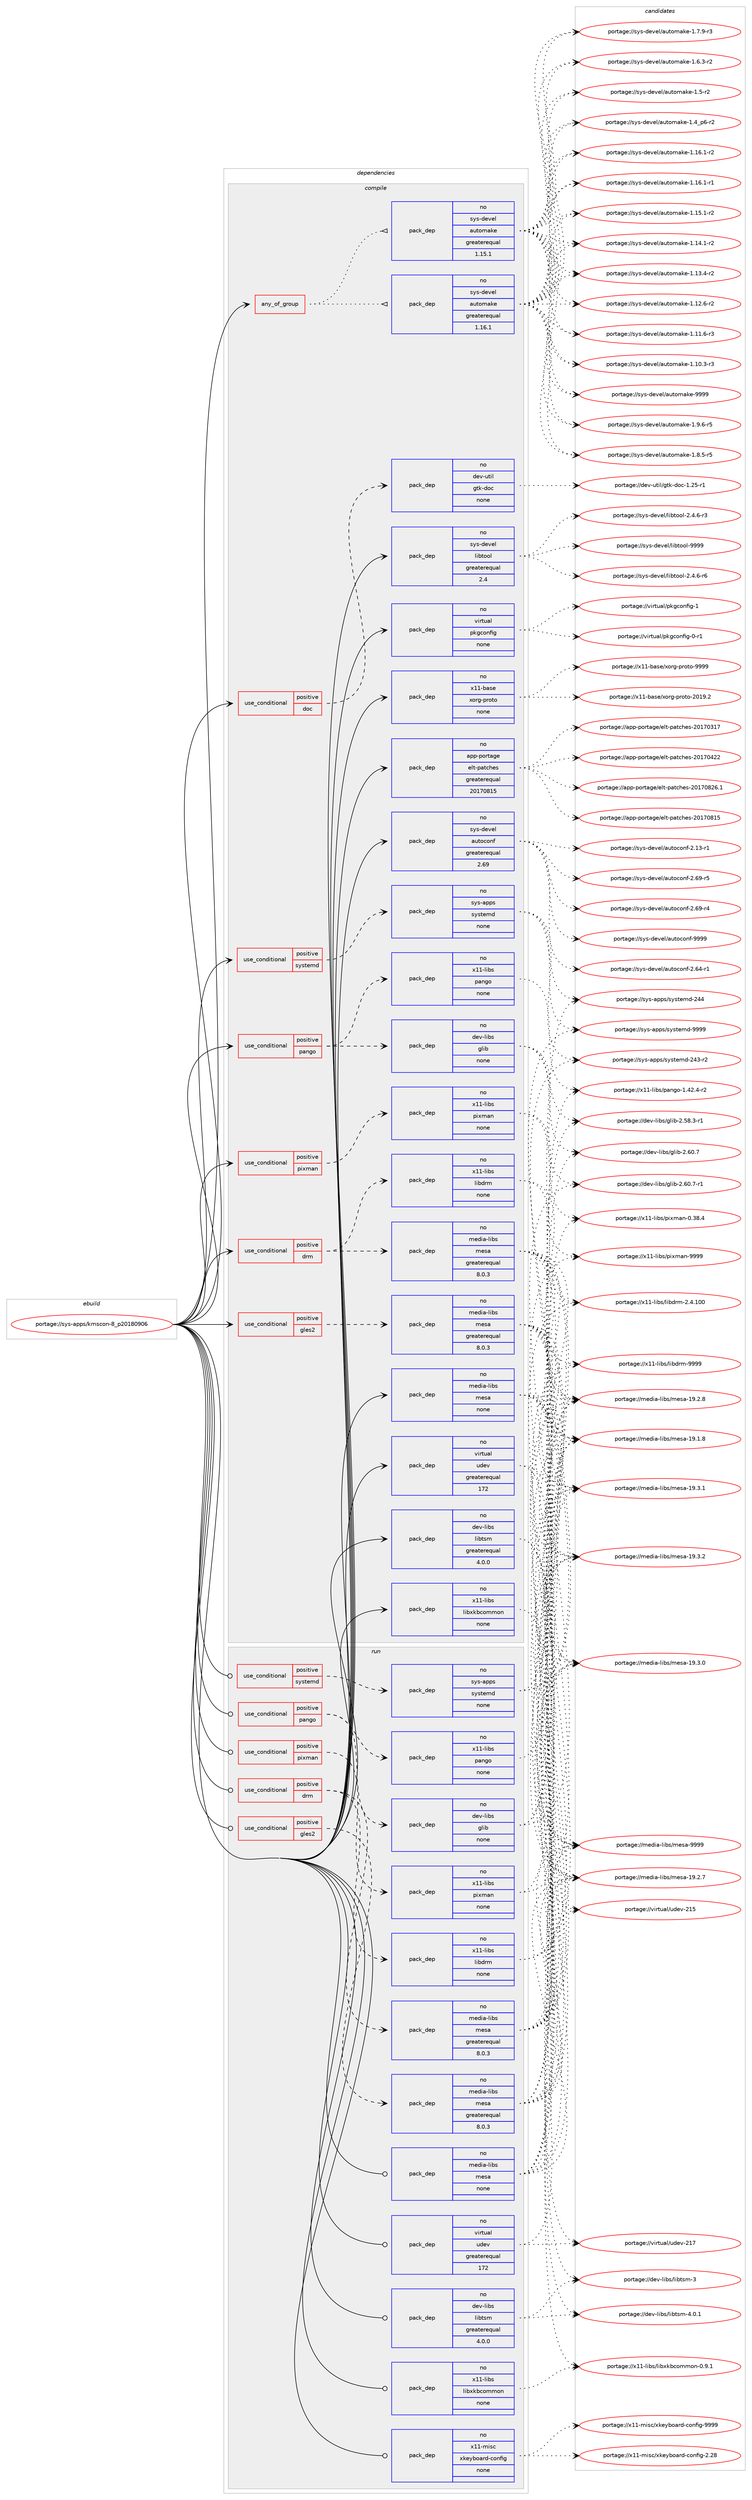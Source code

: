 digraph prolog {

# *************
# Graph options
# *************

newrank=true;
concentrate=true;
compound=true;
graph [rankdir=LR,fontname=Helvetica,fontsize=10,ranksep=1.5];#, ranksep=2.5, nodesep=0.2];
edge  [arrowhead=vee];
node  [fontname=Helvetica,fontsize=10];

# **********
# The ebuild
# **********

subgraph cluster_leftcol {
color=gray;
rank=same;
label=<<i>ebuild</i>>;
id [label="portage://sys-apps/kmscon-8_p20180906", color=red, width=4, href="../sys-apps/kmscon-8_p20180906.svg"];
}

# ****************
# The dependencies
# ****************

subgraph cluster_midcol {
color=gray;
label=<<i>dependencies</i>>;
subgraph cluster_compile {
fillcolor="#eeeeee";
style=filled;
label=<<i>compile</i>>;
subgraph any1432 {
dependency71604 [label=<<TABLE BORDER="0" CELLBORDER="1" CELLSPACING="0" CELLPADDING="4"><TR><TD CELLPADDING="10">any_of_group</TD></TR></TABLE>>, shape=none, color=red];subgraph pack55607 {
dependency71605 [label=<<TABLE BORDER="0" CELLBORDER="1" CELLSPACING="0" CELLPADDING="4" WIDTH="220"><TR><TD ROWSPAN="6" CELLPADDING="30">pack_dep</TD></TR><TR><TD WIDTH="110">no</TD></TR><TR><TD>sys-devel</TD></TR><TR><TD>automake</TD></TR><TR><TD>greaterequal</TD></TR><TR><TD>1.16.1</TD></TR></TABLE>>, shape=none, color=blue];
}
dependency71604:e -> dependency71605:w [weight=20,style="dotted",arrowhead="oinv"];
subgraph pack55608 {
dependency71606 [label=<<TABLE BORDER="0" CELLBORDER="1" CELLSPACING="0" CELLPADDING="4" WIDTH="220"><TR><TD ROWSPAN="6" CELLPADDING="30">pack_dep</TD></TR><TR><TD WIDTH="110">no</TD></TR><TR><TD>sys-devel</TD></TR><TR><TD>automake</TD></TR><TR><TD>greaterequal</TD></TR><TR><TD>1.15.1</TD></TR></TABLE>>, shape=none, color=blue];
}
dependency71604:e -> dependency71606:w [weight=20,style="dotted",arrowhead="oinv"];
}
id:e -> dependency71604:w [weight=20,style="solid",arrowhead="vee"];
subgraph cond14493 {
dependency71607 [label=<<TABLE BORDER="0" CELLBORDER="1" CELLSPACING="0" CELLPADDING="4"><TR><TD ROWSPAN="3" CELLPADDING="10">use_conditional</TD></TR><TR><TD>positive</TD></TR><TR><TD>doc</TD></TR></TABLE>>, shape=none, color=red];
subgraph pack55609 {
dependency71608 [label=<<TABLE BORDER="0" CELLBORDER="1" CELLSPACING="0" CELLPADDING="4" WIDTH="220"><TR><TD ROWSPAN="6" CELLPADDING="30">pack_dep</TD></TR><TR><TD WIDTH="110">no</TD></TR><TR><TD>dev-util</TD></TR><TR><TD>gtk-doc</TD></TR><TR><TD>none</TD></TR><TR><TD></TD></TR></TABLE>>, shape=none, color=blue];
}
dependency71607:e -> dependency71608:w [weight=20,style="dashed",arrowhead="vee"];
}
id:e -> dependency71607:w [weight=20,style="solid",arrowhead="vee"];
subgraph cond14494 {
dependency71609 [label=<<TABLE BORDER="0" CELLBORDER="1" CELLSPACING="0" CELLPADDING="4"><TR><TD ROWSPAN="3" CELLPADDING="10">use_conditional</TD></TR><TR><TD>positive</TD></TR><TR><TD>drm</TD></TR></TABLE>>, shape=none, color=red];
subgraph pack55610 {
dependency71610 [label=<<TABLE BORDER="0" CELLBORDER="1" CELLSPACING="0" CELLPADDING="4" WIDTH="220"><TR><TD ROWSPAN="6" CELLPADDING="30">pack_dep</TD></TR><TR><TD WIDTH="110">no</TD></TR><TR><TD>x11-libs</TD></TR><TR><TD>libdrm</TD></TR><TR><TD>none</TD></TR><TR><TD></TD></TR></TABLE>>, shape=none, color=blue];
}
dependency71609:e -> dependency71610:w [weight=20,style="dashed",arrowhead="vee"];
subgraph pack55611 {
dependency71611 [label=<<TABLE BORDER="0" CELLBORDER="1" CELLSPACING="0" CELLPADDING="4" WIDTH="220"><TR><TD ROWSPAN="6" CELLPADDING="30">pack_dep</TD></TR><TR><TD WIDTH="110">no</TD></TR><TR><TD>media-libs</TD></TR><TR><TD>mesa</TD></TR><TR><TD>greaterequal</TD></TR><TR><TD>8.0.3</TD></TR></TABLE>>, shape=none, color=blue];
}
dependency71609:e -> dependency71611:w [weight=20,style="dashed",arrowhead="vee"];
}
id:e -> dependency71609:w [weight=20,style="solid",arrowhead="vee"];
subgraph cond14495 {
dependency71612 [label=<<TABLE BORDER="0" CELLBORDER="1" CELLSPACING="0" CELLPADDING="4"><TR><TD ROWSPAN="3" CELLPADDING="10">use_conditional</TD></TR><TR><TD>positive</TD></TR><TR><TD>gles2</TD></TR></TABLE>>, shape=none, color=red];
subgraph pack55612 {
dependency71613 [label=<<TABLE BORDER="0" CELLBORDER="1" CELLSPACING="0" CELLPADDING="4" WIDTH="220"><TR><TD ROWSPAN="6" CELLPADDING="30">pack_dep</TD></TR><TR><TD WIDTH="110">no</TD></TR><TR><TD>media-libs</TD></TR><TR><TD>mesa</TD></TR><TR><TD>greaterequal</TD></TR><TR><TD>8.0.3</TD></TR></TABLE>>, shape=none, color=blue];
}
dependency71612:e -> dependency71613:w [weight=20,style="dashed",arrowhead="vee"];
}
id:e -> dependency71612:w [weight=20,style="solid",arrowhead="vee"];
subgraph cond14496 {
dependency71614 [label=<<TABLE BORDER="0" CELLBORDER="1" CELLSPACING="0" CELLPADDING="4"><TR><TD ROWSPAN="3" CELLPADDING="10">use_conditional</TD></TR><TR><TD>positive</TD></TR><TR><TD>pango</TD></TR></TABLE>>, shape=none, color=red];
subgraph pack55613 {
dependency71615 [label=<<TABLE BORDER="0" CELLBORDER="1" CELLSPACING="0" CELLPADDING="4" WIDTH="220"><TR><TD ROWSPAN="6" CELLPADDING="30">pack_dep</TD></TR><TR><TD WIDTH="110">no</TD></TR><TR><TD>x11-libs</TD></TR><TR><TD>pango</TD></TR><TR><TD>none</TD></TR><TR><TD></TD></TR></TABLE>>, shape=none, color=blue];
}
dependency71614:e -> dependency71615:w [weight=20,style="dashed",arrowhead="vee"];
subgraph pack55614 {
dependency71616 [label=<<TABLE BORDER="0" CELLBORDER="1" CELLSPACING="0" CELLPADDING="4" WIDTH="220"><TR><TD ROWSPAN="6" CELLPADDING="30">pack_dep</TD></TR><TR><TD WIDTH="110">no</TD></TR><TR><TD>dev-libs</TD></TR><TR><TD>glib</TD></TR><TR><TD>none</TD></TR><TR><TD></TD></TR></TABLE>>, shape=none, color=blue];
}
dependency71614:e -> dependency71616:w [weight=20,style="dashed",arrowhead="vee"];
}
id:e -> dependency71614:w [weight=20,style="solid",arrowhead="vee"];
subgraph cond14497 {
dependency71617 [label=<<TABLE BORDER="0" CELLBORDER="1" CELLSPACING="0" CELLPADDING="4"><TR><TD ROWSPAN="3" CELLPADDING="10">use_conditional</TD></TR><TR><TD>positive</TD></TR><TR><TD>pixman</TD></TR></TABLE>>, shape=none, color=red];
subgraph pack55615 {
dependency71618 [label=<<TABLE BORDER="0" CELLBORDER="1" CELLSPACING="0" CELLPADDING="4" WIDTH="220"><TR><TD ROWSPAN="6" CELLPADDING="30">pack_dep</TD></TR><TR><TD WIDTH="110">no</TD></TR><TR><TD>x11-libs</TD></TR><TR><TD>pixman</TD></TR><TR><TD>none</TD></TR><TR><TD></TD></TR></TABLE>>, shape=none, color=blue];
}
dependency71617:e -> dependency71618:w [weight=20,style="dashed",arrowhead="vee"];
}
id:e -> dependency71617:w [weight=20,style="solid",arrowhead="vee"];
subgraph cond14498 {
dependency71619 [label=<<TABLE BORDER="0" CELLBORDER="1" CELLSPACING="0" CELLPADDING="4"><TR><TD ROWSPAN="3" CELLPADDING="10">use_conditional</TD></TR><TR><TD>positive</TD></TR><TR><TD>systemd</TD></TR></TABLE>>, shape=none, color=red];
subgraph pack55616 {
dependency71620 [label=<<TABLE BORDER="0" CELLBORDER="1" CELLSPACING="0" CELLPADDING="4" WIDTH="220"><TR><TD ROWSPAN="6" CELLPADDING="30">pack_dep</TD></TR><TR><TD WIDTH="110">no</TD></TR><TR><TD>sys-apps</TD></TR><TR><TD>systemd</TD></TR><TR><TD>none</TD></TR><TR><TD></TD></TR></TABLE>>, shape=none, color=blue];
}
dependency71619:e -> dependency71620:w [weight=20,style="dashed",arrowhead="vee"];
}
id:e -> dependency71619:w [weight=20,style="solid",arrowhead="vee"];
subgraph pack55617 {
dependency71621 [label=<<TABLE BORDER="0" CELLBORDER="1" CELLSPACING="0" CELLPADDING="4" WIDTH="220"><TR><TD ROWSPAN="6" CELLPADDING="30">pack_dep</TD></TR><TR><TD WIDTH="110">no</TD></TR><TR><TD>app-portage</TD></TR><TR><TD>elt-patches</TD></TR><TR><TD>greaterequal</TD></TR><TR><TD>20170815</TD></TR></TABLE>>, shape=none, color=blue];
}
id:e -> dependency71621:w [weight=20,style="solid",arrowhead="vee"];
subgraph pack55618 {
dependency71622 [label=<<TABLE BORDER="0" CELLBORDER="1" CELLSPACING="0" CELLPADDING="4" WIDTH="220"><TR><TD ROWSPAN="6" CELLPADDING="30">pack_dep</TD></TR><TR><TD WIDTH="110">no</TD></TR><TR><TD>dev-libs</TD></TR><TR><TD>libtsm</TD></TR><TR><TD>greaterequal</TD></TR><TR><TD>4.0.0</TD></TR></TABLE>>, shape=none, color=blue];
}
id:e -> dependency71622:w [weight=20,style="solid",arrowhead="vee"];
subgraph pack55619 {
dependency71623 [label=<<TABLE BORDER="0" CELLBORDER="1" CELLSPACING="0" CELLPADDING="4" WIDTH="220"><TR><TD ROWSPAN="6" CELLPADDING="30">pack_dep</TD></TR><TR><TD WIDTH="110">no</TD></TR><TR><TD>media-libs</TD></TR><TR><TD>mesa</TD></TR><TR><TD>none</TD></TR><TR><TD></TD></TR></TABLE>>, shape=none, color=blue];
}
id:e -> dependency71623:w [weight=20,style="solid",arrowhead="vee"];
subgraph pack55620 {
dependency71624 [label=<<TABLE BORDER="0" CELLBORDER="1" CELLSPACING="0" CELLPADDING="4" WIDTH="220"><TR><TD ROWSPAN="6" CELLPADDING="30">pack_dep</TD></TR><TR><TD WIDTH="110">no</TD></TR><TR><TD>sys-devel</TD></TR><TR><TD>autoconf</TD></TR><TR><TD>greaterequal</TD></TR><TR><TD>2.69</TD></TR></TABLE>>, shape=none, color=blue];
}
id:e -> dependency71624:w [weight=20,style="solid",arrowhead="vee"];
subgraph pack55621 {
dependency71625 [label=<<TABLE BORDER="0" CELLBORDER="1" CELLSPACING="0" CELLPADDING="4" WIDTH="220"><TR><TD ROWSPAN="6" CELLPADDING="30">pack_dep</TD></TR><TR><TD WIDTH="110">no</TD></TR><TR><TD>sys-devel</TD></TR><TR><TD>libtool</TD></TR><TR><TD>greaterequal</TD></TR><TR><TD>2.4</TD></TR></TABLE>>, shape=none, color=blue];
}
id:e -> dependency71625:w [weight=20,style="solid",arrowhead="vee"];
subgraph pack55622 {
dependency71626 [label=<<TABLE BORDER="0" CELLBORDER="1" CELLSPACING="0" CELLPADDING="4" WIDTH="220"><TR><TD ROWSPAN="6" CELLPADDING="30">pack_dep</TD></TR><TR><TD WIDTH="110">no</TD></TR><TR><TD>virtual</TD></TR><TR><TD>pkgconfig</TD></TR><TR><TD>none</TD></TR><TR><TD></TD></TR></TABLE>>, shape=none, color=blue];
}
id:e -> dependency71626:w [weight=20,style="solid",arrowhead="vee"];
subgraph pack55623 {
dependency71627 [label=<<TABLE BORDER="0" CELLBORDER="1" CELLSPACING="0" CELLPADDING="4" WIDTH="220"><TR><TD ROWSPAN="6" CELLPADDING="30">pack_dep</TD></TR><TR><TD WIDTH="110">no</TD></TR><TR><TD>virtual</TD></TR><TR><TD>udev</TD></TR><TR><TD>greaterequal</TD></TR><TR><TD>172</TD></TR></TABLE>>, shape=none, color=blue];
}
id:e -> dependency71627:w [weight=20,style="solid",arrowhead="vee"];
subgraph pack55624 {
dependency71628 [label=<<TABLE BORDER="0" CELLBORDER="1" CELLSPACING="0" CELLPADDING="4" WIDTH="220"><TR><TD ROWSPAN="6" CELLPADDING="30">pack_dep</TD></TR><TR><TD WIDTH="110">no</TD></TR><TR><TD>x11-base</TD></TR><TR><TD>xorg-proto</TD></TR><TR><TD>none</TD></TR><TR><TD></TD></TR></TABLE>>, shape=none, color=blue];
}
id:e -> dependency71628:w [weight=20,style="solid",arrowhead="vee"];
subgraph pack55625 {
dependency71629 [label=<<TABLE BORDER="0" CELLBORDER="1" CELLSPACING="0" CELLPADDING="4" WIDTH="220"><TR><TD ROWSPAN="6" CELLPADDING="30">pack_dep</TD></TR><TR><TD WIDTH="110">no</TD></TR><TR><TD>x11-libs</TD></TR><TR><TD>libxkbcommon</TD></TR><TR><TD>none</TD></TR><TR><TD></TD></TR></TABLE>>, shape=none, color=blue];
}
id:e -> dependency71629:w [weight=20,style="solid",arrowhead="vee"];
}
subgraph cluster_compileandrun {
fillcolor="#eeeeee";
style=filled;
label=<<i>compile and run</i>>;
}
subgraph cluster_run {
fillcolor="#eeeeee";
style=filled;
label=<<i>run</i>>;
subgraph cond14499 {
dependency71630 [label=<<TABLE BORDER="0" CELLBORDER="1" CELLSPACING="0" CELLPADDING="4"><TR><TD ROWSPAN="3" CELLPADDING="10">use_conditional</TD></TR><TR><TD>positive</TD></TR><TR><TD>drm</TD></TR></TABLE>>, shape=none, color=red];
subgraph pack55626 {
dependency71631 [label=<<TABLE BORDER="0" CELLBORDER="1" CELLSPACING="0" CELLPADDING="4" WIDTH="220"><TR><TD ROWSPAN="6" CELLPADDING="30">pack_dep</TD></TR><TR><TD WIDTH="110">no</TD></TR><TR><TD>x11-libs</TD></TR><TR><TD>libdrm</TD></TR><TR><TD>none</TD></TR><TR><TD></TD></TR></TABLE>>, shape=none, color=blue];
}
dependency71630:e -> dependency71631:w [weight=20,style="dashed",arrowhead="vee"];
subgraph pack55627 {
dependency71632 [label=<<TABLE BORDER="0" CELLBORDER="1" CELLSPACING="0" CELLPADDING="4" WIDTH="220"><TR><TD ROWSPAN="6" CELLPADDING="30">pack_dep</TD></TR><TR><TD WIDTH="110">no</TD></TR><TR><TD>media-libs</TD></TR><TR><TD>mesa</TD></TR><TR><TD>greaterequal</TD></TR><TR><TD>8.0.3</TD></TR></TABLE>>, shape=none, color=blue];
}
dependency71630:e -> dependency71632:w [weight=20,style="dashed",arrowhead="vee"];
}
id:e -> dependency71630:w [weight=20,style="solid",arrowhead="odot"];
subgraph cond14500 {
dependency71633 [label=<<TABLE BORDER="0" CELLBORDER="1" CELLSPACING="0" CELLPADDING="4"><TR><TD ROWSPAN="3" CELLPADDING="10">use_conditional</TD></TR><TR><TD>positive</TD></TR><TR><TD>gles2</TD></TR></TABLE>>, shape=none, color=red];
subgraph pack55628 {
dependency71634 [label=<<TABLE BORDER="0" CELLBORDER="1" CELLSPACING="0" CELLPADDING="4" WIDTH="220"><TR><TD ROWSPAN="6" CELLPADDING="30">pack_dep</TD></TR><TR><TD WIDTH="110">no</TD></TR><TR><TD>media-libs</TD></TR><TR><TD>mesa</TD></TR><TR><TD>greaterequal</TD></TR><TR><TD>8.0.3</TD></TR></TABLE>>, shape=none, color=blue];
}
dependency71633:e -> dependency71634:w [weight=20,style="dashed",arrowhead="vee"];
}
id:e -> dependency71633:w [weight=20,style="solid",arrowhead="odot"];
subgraph cond14501 {
dependency71635 [label=<<TABLE BORDER="0" CELLBORDER="1" CELLSPACING="0" CELLPADDING="4"><TR><TD ROWSPAN="3" CELLPADDING="10">use_conditional</TD></TR><TR><TD>positive</TD></TR><TR><TD>pango</TD></TR></TABLE>>, shape=none, color=red];
subgraph pack55629 {
dependency71636 [label=<<TABLE BORDER="0" CELLBORDER="1" CELLSPACING="0" CELLPADDING="4" WIDTH="220"><TR><TD ROWSPAN="6" CELLPADDING="30">pack_dep</TD></TR><TR><TD WIDTH="110">no</TD></TR><TR><TD>x11-libs</TD></TR><TR><TD>pango</TD></TR><TR><TD>none</TD></TR><TR><TD></TD></TR></TABLE>>, shape=none, color=blue];
}
dependency71635:e -> dependency71636:w [weight=20,style="dashed",arrowhead="vee"];
subgraph pack55630 {
dependency71637 [label=<<TABLE BORDER="0" CELLBORDER="1" CELLSPACING="0" CELLPADDING="4" WIDTH="220"><TR><TD ROWSPAN="6" CELLPADDING="30">pack_dep</TD></TR><TR><TD WIDTH="110">no</TD></TR><TR><TD>dev-libs</TD></TR><TR><TD>glib</TD></TR><TR><TD>none</TD></TR><TR><TD></TD></TR></TABLE>>, shape=none, color=blue];
}
dependency71635:e -> dependency71637:w [weight=20,style="dashed",arrowhead="vee"];
}
id:e -> dependency71635:w [weight=20,style="solid",arrowhead="odot"];
subgraph cond14502 {
dependency71638 [label=<<TABLE BORDER="0" CELLBORDER="1" CELLSPACING="0" CELLPADDING="4"><TR><TD ROWSPAN="3" CELLPADDING="10">use_conditional</TD></TR><TR><TD>positive</TD></TR><TR><TD>pixman</TD></TR></TABLE>>, shape=none, color=red];
subgraph pack55631 {
dependency71639 [label=<<TABLE BORDER="0" CELLBORDER="1" CELLSPACING="0" CELLPADDING="4" WIDTH="220"><TR><TD ROWSPAN="6" CELLPADDING="30">pack_dep</TD></TR><TR><TD WIDTH="110">no</TD></TR><TR><TD>x11-libs</TD></TR><TR><TD>pixman</TD></TR><TR><TD>none</TD></TR><TR><TD></TD></TR></TABLE>>, shape=none, color=blue];
}
dependency71638:e -> dependency71639:w [weight=20,style="dashed",arrowhead="vee"];
}
id:e -> dependency71638:w [weight=20,style="solid",arrowhead="odot"];
subgraph cond14503 {
dependency71640 [label=<<TABLE BORDER="0" CELLBORDER="1" CELLSPACING="0" CELLPADDING="4"><TR><TD ROWSPAN="3" CELLPADDING="10">use_conditional</TD></TR><TR><TD>positive</TD></TR><TR><TD>systemd</TD></TR></TABLE>>, shape=none, color=red];
subgraph pack55632 {
dependency71641 [label=<<TABLE BORDER="0" CELLBORDER="1" CELLSPACING="0" CELLPADDING="4" WIDTH="220"><TR><TD ROWSPAN="6" CELLPADDING="30">pack_dep</TD></TR><TR><TD WIDTH="110">no</TD></TR><TR><TD>sys-apps</TD></TR><TR><TD>systemd</TD></TR><TR><TD>none</TD></TR><TR><TD></TD></TR></TABLE>>, shape=none, color=blue];
}
dependency71640:e -> dependency71641:w [weight=20,style="dashed",arrowhead="vee"];
}
id:e -> dependency71640:w [weight=20,style="solid",arrowhead="odot"];
subgraph pack55633 {
dependency71642 [label=<<TABLE BORDER="0" CELLBORDER="1" CELLSPACING="0" CELLPADDING="4" WIDTH="220"><TR><TD ROWSPAN="6" CELLPADDING="30">pack_dep</TD></TR><TR><TD WIDTH="110">no</TD></TR><TR><TD>dev-libs</TD></TR><TR><TD>libtsm</TD></TR><TR><TD>greaterequal</TD></TR><TR><TD>4.0.0</TD></TR></TABLE>>, shape=none, color=blue];
}
id:e -> dependency71642:w [weight=20,style="solid",arrowhead="odot"];
subgraph pack55634 {
dependency71643 [label=<<TABLE BORDER="0" CELLBORDER="1" CELLSPACING="0" CELLPADDING="4" WIDTH="220"><TR><TD ROWSPAN="6" CELLPADDING="30">pack_dep</TD></TR><TR><TD WIDTH="110">no</TD></TR><TR><TD>media-libs</TD></TR><TR><TD>mesa</TD></TR><TR><TD>none</TD></TR><TR><TD></TD></TR></TABLE>>, shape=none, color=blue];
}
id:e -> dependency71643:w [weight=20,style="solid",arrowhead="odot"];
subgraph pack55635 {
dependency71644 [label=<<TABLE BORDER="0" CELLBORDER="1" CELLSPACING="0" CELLPADDING="4" WIDTH="220"><TR><TD ROWSPAN="6" CELLPADDING="30">pack_dep</TD></TR><TR><TD WIDTH="110">no</TD></TR><TR><TD>virtual</TD></TR><TR><TD>udev</TD></TR><TR><TD>greaterequal</TD></TR><TR><TD>172</TD></TR></TABLE>>, shape=none, color=blue];
}
id:e -> dependency71644:w [weight=20,style="solid",arrowhead="odot"];
subgraph pack55636 {
dependency71645 [label=<<TABLE BORDER="0" CELLBORDER="1" CELLSPACING="0" CELLPADDING="4" WIDTH="220"><TR><TD ROWSPAN="6" CELLPADDING="30">pack_dep</TD></TR><TR><TD WIDTH="110">no</TD></TR><TR><TD>x11-libs</TD></TR><TR><TD>libxkbcommon</TD></TR><TR><TD>none</TD></TR><TR><TD></TD></TR></TABLE>>, shape=none, color=blue];
}
id:e -> dependency71645:w [weight=20,style="solid",arrowhead="odot"];
subgraph pack55637 {
dependency71646 [label=<<TABLE BORDER="0" CELLBORDER="1" CELLSPACING="0" CELLPADDING="4" WIDTH="220"><TR><TD ROWSPAN="6" CELLPADDING="30">pack_dep</TD></TR><TR><TD WIDTH="110">no</TD></TR><TR><TD>x11-misc</TD></TR><TR><TD>xkeyboard-config</TD></TR><TR><TD>none</TD></TR><TR><TD></TD></TR></TABLE>>, shape=none, color=blue];
}
id:e -> dependency71646:w [weight=20,style="solid",arrowhead="odot"];
}
}

# **************
# The candidates
# **************

subgraph cluster_choices {
rank=same;
color=gray;
label=<<i>candidates</i>>;

subgraph choice55607 {
color=black;
nodesep=1;
choice115121115451001011181011084797117116111109971071014557575757 [label="portage://sys-devel/automake-9999", color=red, width=4,href="../sys-devel/automake-9999.svg"];
choice115121115451001011181011084797117116111109971071014549465746544511453 [label="portage://sys-devel/automake-1.9.6-r5", color=red, width=4,href="../sys-devel/automake-1.9.6-r5.svg"];
choice115121115451001011181011084797117116111109971071014549465646534511453 [label="portage://sys-devel/automake-1.8.5-r5", color=red, width=4,href="../sys-devel/automake-1.8.5-r5.svg"];
choice115121115451001011181011084797117116111109971071014549465546574511451 [label="portage://sys-devel/automake-1.7.9-r3", color=red, width=4,href="../sys-devel/automake-1.7.9-r3.svg"];
choice115121115451001011181011084797117116111109971071014549465446514511450 [label="portage://sys-devel/automake-1.6.3-r2", color=red, width=4,href="../sys-devel/automake-1.6.3-r2.svg"];
choice11512111545100101118101108479711711611110997107101454946534511450 [label="portage://sys-devel/automake-1.5-r2", color=red, width=4,href="../sys-devel/automake-1.5-r2.svg"];
choice115121115451001011181011084797117116111109971071014549465295112544511450 [label="portage://sys-devel/automake-1.4_p6-r2", color=red, width=4,href="../sys-devel/automake-1.4_p6-r2.svg"];
choice11512111545100101118101108479711711611110997107101454946495446494511450 [label="portage://sys-devel/automake-1.16.1-r2", color=red, width=4,href="../sys-devel/automake-1.16.1-r2.svg"];
choice11512111545100101118101108479711711611110997107101454946495446494511449 [label="portage://sys-devel/automake-1.16.1-r1", color=red, width=4,href="../sys-devel/automake-1.16.1-r1.svg"];
choice11512111545100101118101108479711711611110997107101454946495346494511450 [label="portage://sys-devel/automake-1.15.1-r2", color=red, width=4,href="../sys-devel/automake-1.15.1-r2.svg"];
choice11512111545100101118101108479711711611110997107101454946495246494511450 [label="portage://sys-devel/automake-1.14.1-r2", color=red, width=4,href="../sys-devel/automake-1.14.1-r2.svg"];
choice11512111545100101118101108479711711611110997107101454946495146524511450 [label="portage://sys-devel/automake-1.13.4-r2", color=red, width=4,href="../sys-devel/automake-1.13.4-r2.svg"];
choice11512111545100101118101108479711711611110997107101454946495046544511450 [label="portage://sys-devel/automake-1.12.6-r2", color=red, width=4,href="../sys-devel/automake-1.12.6-r2.svg"];
choice11512111545100101118101108479711711611110997107101454946494946544511451 [label="portage://sys-devel/automake-1.11.6-r3", color=red, width=4,href="../sys-devel/automake-1.11.6-r3.svg"];
choice11512111545100101118101108479711711611110997107101454946494846514511451 [label="portage://sys-devel/automake-1.10.3-r3", color=red, width=4,href="../sys-devel/automake-1.10.3-r3.svg"];
dependency71605:e -> choice115121115451001011181011084797117116111109971071014557575757:w [style=dotted,weight="100"];
dependency71605:e -> choice115121115451001011181011084797117116111109971071014549465746544511453:w [style=dotted,weight="100"];
dependency71605:e -> choice115121115451001011181011084797117116111109971071014549465646534511453:w [style=dotted,weight="100"];
dependency71605:e -> choice115121115451001011181011084797117116111109971071014549465546574511451:w [style=dotted,weight="100"];
dependency71605:e -> choice115121115451001011181011084797117116111109971071014549465446514511450:w [style=dotted,weight="100"];
dependency71605:e -> choice11512111545100101118101108479711711611110997107101454946534511450:w [style=dotted,weight="100"];
dependency71605:e -> choice115121115451001011181011084797117116111109971071014549465295112544511450:w [style=dotted,weight="100"];
dependency71605:e -> choice11512111545100101118101108479711711611110997107101454946495446494511450:w [style=dotted,weight="100"];
dependency71605:e -> choice11512111545100101118101108479711711611110997107101454946495446494511449:w [style=dotted,weight="100"];
dependency71605:e -> choice11512111545100101118101108479711711611110997107101454946495346494511450:w [style=dotted,weight="100"];
dependency71605:e -> choice11512111545100101118101108479711711611110997107101454946495246494511450:w [style=dotted,weight="100"];
dependency71605:e -> choice11512111545100101118101108479711711611110997107101454946495146524511450:w [style=dotted,weight="100"];
dependency71605:e -> choice11512111545100101118101108479711711611110997107101454946495046544511450:w [style=dotted,weight="100"];
dependency71605:e -> choice11512111545100101118101108479711711611110997107101454946494946544511451:w [style=dotted,weight="100"];
dependency71605:e -> choice11512111545100101118101108479711711611110997107101454946494846514511451:w [style=dotted,weight="100"];
}
subgraph choice55608 {
color=black;
nodesep=1;
choice115121115451001011181011084797117116111109971071014557575757 [label="portage://sys-devel/automake-9999", color=red, width=4,href="../sys-devel/automake-9999.svg"];
choice115121115451001011181011084797117116111109971071014549465746544511453 [label="portage://sys-devel/automake-1.9.6-r5", color=red, width=4,href="../sys-devel/automake-1.9.6-r5.svg"];
choice115121115451001011181011084797117116111109971071014549465646534511453 [label="portage://sys-devel/automake-1.8.5-r5", color=red, width=4,href="../sys-devel/automake-1.8.5-r5.svg"];
choice115121115451001011181011084797117116111109971071014549465546574511451 [label="portage://sys-devel/automake-1.7.9-r3", color=red, width=4,href="../sys-devel/automake-1.7.9-r3.svg"];
choice115121115451001011181011084797117116111109971071014549465446514511450 [label="portage://sys-devel/automake-1.6.3-r2", color=red, width=4,href="../sys-devel/automake-1.6.3-r2.svg"];
choice11512111545100101118101108479711711611110997107101454946534511450 [label="portage://sys-devel/automake-1.5-r2", color=red, width=4,href="../sys-devel/automake-1.5-r2.svg"];
choice115121115451001011181011084797117116111109971071014549465295112544511450 [label="portage://sys-devel/automake-1.4_p6-r2", color=red, width=4,href="../sys-devel/automake-1.4_p6-r2.svg"];
choice11512111545100101118101108479711711611110997107101454946495446494511450 [label="portage://sys-devel/automake-1.16.1-r2", color=red, width=4,href="../sys-devel/automake-1.16.1-r2.svg"];
choice11512111545100101118101108479711711611110997107101454946495446494511449 [label="portage://sys-devel/automake-1.16.1-r1", color=red, width=4,href="../sys-devel/automake-1.16.1-r1.svg"];
choice11512111545100101118101108479711711611110997107101454946495346494511450 [label="portage://sys-devel/automake-1.15.1-r2", color=red, width=4,href="../sys-devel/automake-1.15.1-r2.svg"];
choice11512111545100101118101108479711711611110997107101454946495246494511450 [label="portage://sys-devel/automake-1.14.1-r2", color=red, width=4,href="../sys-devel/automake-1.14.1-r2.svg"];
choice11512111545100101118101108479711711611110997107101454946495146524511450 [label="portage://sys-devel/automake-1.13.4-r2", color=red, width=4,href="../sys-devel/automake-1.13.4-r2.svg"];
choice11512111545100101118101108479711711611110997107101454946495046544511450 [label="portage://sys-devel/automake-1.12.6-r2", color=red, width=4,href="../sys-devel/automake-1.12.6-r2.svg"];
choice11512111545100101118101108479711711611110997107101454946494946544511451 [label="portage://sys-devel/automake-1.11.6-r3", color=red, width=4,href="../sys-devel/automake-1.11.6-r3.svg"];
choice11512111545100101118101108479711711611110997107101454946494846514511451 [label="portage://sys-devel/automake-1.10.3-r3", color=red, width=4,href="../sys-devel/automake-1.10.3-r3.svg"];
dependency71606:e -> choice115121115451001011181011084797117116111109971071014557575757:w [style=dotted,weight="100"];
dependency71606:e -> choice115121115451001011181011084797117116111109971071014549465746544511453:w [style=dotted,weight="100"];
dependency71606:e -> choice115121115451001011181011084797117116111109971071014549465646534511453:w [style=dotted,weight="100"];
dependency71606:e -> choice115121115451001011181011084797117116111109971071014549465546574511451:w [style=dotted,weight="100"];
dependency71606:e -> choice115121115451001011181011084797117116111109971071014549465446514511450:w [style=dotted,weight="100"];
dependency71606:e -> choice11512111545100101118101108479711711611110997107101454946534511450:w [style=dotted,weight="100"];
dependency71606:e -> choice115121115451001011181011084797117116111109971071014549465295112544511450:w [style=dotted,weight="100"];
dependency71606:e -> choice11512111545100101118101108479711711611110997107101454946495446494511450:w [style=dotted,weight="100"];
dependency71606:e -> choice11512111545100101118101108479711711611110997107101454946495446494511449:w [style=dotted,weight="100"];
dependency71606:e -> choice11512111545100101118101108479711711611110997107101454946495346494511450:w [style=dotted,weight="100"];
dependency71606:e -> choice11512111545100101118101108479711711611110997107101454946495246494511450:w [style=dotted,weight="100"];
dependency71606:e -> choice11512111545100101118101108479711711611110997107101454946495146524511450:w [style=dotted,weight="100"];
dependency71606:e -> choice11512111545100101118101108479711711611110997107101454946495046544511450:w [style=dotted,weight="100"];
dependency71606:e -> choice11512111545100101118101108479711711611110997107101454946494946544511451:w [style=dotted,weight="100"];
dependency71606:e -> choice11512111545100101118101108479711711611110997107101454946494846514511451:w [style=dotted,weight="100"];
}
subgraph choice55609 {
color=black;
nodesep=1;
choice1001011184511711610510847103116107451001119945494650534511449 [label="portage://dev-util/gtk-doc-1.25-r1", color=red, width=4,href="../dev-util/gtk-doc-1.25-r1.svg"];
dependency71608:e -> choice1001011184511711610510847103116107451001119945494650534511449:w [style=dotted,weight="100"];
}
subgraph choice55610 {
color=black;
nodesep=1;
choice1204949451081059811547108105981001141094557575757 [label="portage://x11-libs/libdrm-9999", color=red, width=4,href="../x11-libs/libdrm-9999.svg"];
choice1204949451081059811547108105981001141094550465246494848 [label="portage://x11-libs/libdrm-2.4.100", color=red, width=4,href="../x11-libs/libdrm-2.4.100.svg"];
dependency71610:e -> choice1204949451081059811547108105981001141094557575757:w [style=dotted,weight="100"];
dependency71610:e -> choice1204949451081059811547108105981001141094550465246494848:w [style=dotted,weight="100"];
}
subgraph choice55611 {
color=black;
nodesep=1;
choice10910110010597451081059811547109101115974557575757 [label="portage://media-libs/mesa-9999", color=red, width=4,href="../media-libs/mesa-9999.svg"];
choice109101100105974510810598115471091011159745495746514650 [label="portage://media-libs/mesa-19.3.2", color=red, width=4,href="../media-libs/mesa-19.3.2.svg"];
choice109101100105974510810598115471091011159745495746514649 [label="portage://media-libs/mesa-19.3.1", color=red, width=4,href="../media-libs/mesa-19.3.1.svg"];
choice109101100105974510810598115471091011159745495746514648 [label="portage://media-libs/mesa-19.3.0", color=red, width=4,href="../media-libs/mesa-19.3.0.svg"];
choice109101100105974510810598115471091011159745495746504656 [label="portage://media-libs/mesa-19.2.8", color=red, width=4,href="../media-libs/mesa-19.2.8.svg"];
choice109101100105974510810598115471091011159745495746504655 [label="portage://media-libs/mesa-19.2.7", color=red, width=4,href="../media-libs/mesa-19.2.7.svg"];
choice109101100105974510810598115471091011159745495746494656 [label="portage://media-libs/mesa-19.1.8", color=red, width=4,href="../media-libs/mesa-19.1.8.svg"];
dependency71611:e -> choice10910110010597451081059811547109101115974557575757:w [style=dotted,weight="100"];
dependency71611:e -> choice109101100105974510810598115471091011159745495746514650:w [style=dotted,weight="100"];
dependency71611:e -> choice109101100105974510810598115471091011159745495746514649:w [style=dotted,weight="100"];
dependency71611:e -> choice109101100105974510810598115471091011159745495746514648:w [style=dotted,weight="100"];
dependency71611:e -> choice109101100105974510810598115471091011159745495746504656:w [style=dotted,weight="100"];
dependency71611:e -> choice109101100105974510810598115471091011159745495746504655:w [style=dotted,weight="100"];
dependency71611:e -> choice109101100105974510810598115471091011159745495746494656:w [style=dotted,weight="100"];
}
subgraph choice55612 {
color=black;
nodesep=1;
choice10910110010597451081059811547109101115974557575757 [label="portage://media-libs/mesa-9999", color=red, width=4,href="../media-libs/mesa-9999.svg"];
choice109101100105974510810598115471091011159745495746514650 [label="portage://media-libs/mesa-19.3.2", color=red, width=4,href="../media-libs/mesa-19.3.2.svg"];
choice109101100105974510810598115471091011159745495746514649 [label="portage://media-libs/mesa-19.3.1", color=red, width=4,href="../media-libs/mesa-19.3.1.svg"];
choice109101100105974510810598115471091011159745495746514648 [label="portage://media-libs/mesa-19.3.0", color=red, width=4,href="../media-libs/mesa-19.3.0.svg"];
choice109101100105974510810598115471091011159745495746504656 [label="portage://media-libs/mesa-19.2.8", color=red, width=4,href="../media-libs/mesa-19.2.8.svg"];
choice109101100105974510810598115471091011159745495746504655 [label="portage://media-libs/mesa-19.2.7", color=red, width=4,href="../media-libs/mesa-19.2.7.svg"];
choice109101100105974510810598115471091011159745495746494656 [label="portage://media-libs/mesa-19.1.8", color=red, width=4,href="../media-libs/mesa-19.1.8.svg"];
dependency71613:e -> choice10910110010597451081059811547109101115974557575757:w [style=dotted,weight="100"];
dependency71613:e -> choice109101100105974510810598115471091011159745495746514650:w [style=dotted,weight="100"];
dependency71613:e -> choice109101100105974510810598115471091011159745495746514649:w [style=dotted,weight="100"];
dependency71613:e -> choice109101100105974510810598115471091011159745495746514648:w [style=dotted,weight="100"];
dependency71613:e -> choice109101100105974510810598115471091011159745495746504656:w [style=dotted,weight="100"];
dependency71613:e -> choice109101100105974510810598115471091011159745495746504655:w [style=dotted,weight="100"];
dependency71613:e -> choice109101100105974510810598115471091011159745495746494656:w [style=dotted,weight="100"];
}
subgraph choice55613 {
color=black;
nodesep=1;
choice120494945108105981154711297110103111454946525046524511450 [label="portage://x11-libs/pango-1.42.4-r2", color=red, width=4,href="../x11-libs/pango-1.42.4-r2.svg"];
dependency71615:e -> choice120494945108105981154711297110103111454946525046524511450:w [style=dotted,weight="100"];
}
subgraph choice55614 {
color=black;
nodesep=1;
choice10010111845108105981154710310810598455046544846554511449 [label="portage://dev-libs/glib-2.60.7-r1", color=red, width=4,href="../dev-libs/glib-2.60.7-r1.svg"];
choice1001011184510810598115471031081059845504654484655 [label="portage://dev-libs/glib-2.60.7", color=red, width=4,href="../dev-libs/glib-2.60.7.svg"];
choice10010111845108105981154710310810598455046535646514511449 [label="portage://dev-libs/glib-2.58.3-r1", color=red, width=4,href="../dev-libs/glib-2.58.3-r1.svg"];
dependency71616:e -> choice10010111845108105981154710310810598455046544846554511449:w [style=dotted,weight="100"];
dependency71616:e -> choice1001011184510810598115471031081059845504654484655:w [style=dotted,weight="100"];
dependency71616:e -> choice10010111845108105981154710310810598455046535646514511449:w [style=dotted,weight="100"];
}
subgraph choice55615 {
color=black;
nodesep=1;
choice1204949451081059811547112105120109971104557575757 [label="portage://x11-libs/pixman-9999", color=red, width=4,href="../x11-libs/pixman-9999.svg"];
choice12049494510810598115471121051201099711045484651564652 [label="portage://x11-libs/pixman-0.38.4", color=red, width=4,href="../x11-libs/pixman-0.38.4.svg"];
dependency71618:e -> choice1204949451081059811547112105120109971104557575757:w [style=dotted,weight="100"];
dependency71618:e -> choice12049494510810598115471121051201099711045484651564652:w [style=dotted,weight="100"];
}
subgraph choice55616 {
color=black;
nodesep=1;
choice1151211154597112112115471151211151161011091004557575757 [label="portage://sys-apps/systemd-9999", color=red, width=4,href="../sys-apps/systemd-9999.svg"];
choice11512111545971121121154711512111511610110910045505252 [label="portage://sys-apps/systemd-244", color=red, width=4,href="../sys-apps/systemd-244.svg"];
choice115121115459711211211547115121115116101109100455052514511450 [label="portage://sys-apps/systemd-243-r2", color=red, width=4,href="../sys-apps/systemd-243-r2.svg"];
dependency71620:e -> choice1151211154597112112115471151211151161011091004557575757:w [style=dotted,weight="100"];
dependency71620:e -> choice11512111545971121121154711512111511610110910045505252:w [style=dotted,weight="100"];
dependency71620:e -> choice115121115459711211211547115121115116101109100455052514511450:w [style=dotted,weight="100"];
}
subgraph choice55617 {
color=black;
nodesep=1;
choice971121124511211111411697103101471011081164511297116991041011154550484955485650544649 [label="portage://app-portage/elt-patches-20170826.1", color=red, width=4,href="../app-portage/elt-patches-20170826.1.svg"];
choice97112112451121111141169710310147101108116451129711699104101115455048495548564953 [label="portage://app-portage/elt-patches-20170815", color=red, width=4,href="../app-portage/elt-patches-20170815.svg"];
choice97112112451121111141169710310147101108116451129711699104101115455048495548525050 [label="portage://app-portage/elt-patches-20170422", color=red, width=4,href="../app-portage/elt-patches-20170422.svg"];
choice97112112451121111141169710310147101108116451129711699104101115455048495548514955 [label="portage://app-portage/elt-patches-20170317", color=red, width=4,href="../app-portage/elt-patches-20170317.svg"];
dependency71621:e -> choice971121124511211111411697103101471011081164511297116991041011154550484955485650544649:w [style=dotted,weight="100"];
dependency71621:e -> choice97112112451121111141169710310147101108116451129711699104101115455048495548564953:w [style=dotted,weight="100"];
dependency71621:e -> choice97112112451121111141169710310147101108116451129711699104101115455048495548525050:w [style=dotted,weight="100"];
dependency71621:e -> choice97112112451121111141169710310147101108116451129711699104101115455048495548514955:w [style=dotted,weight="100"];
}
subgraph choice55618 {
color=black;
nodesep=1;
choice10010111845108105981154710810598116115109455246484649 [label="portage://dev-libs/libtsm-4.0.1", color=red, width=4,href="../dev-libs/libtsm-4.0.1.svg"];
choice100101118451081059811547108105981161151094551 [label="portage://dev-libs/libtsm-3", color=red, width=4,href="../dev-libs/libtsm-3.svg"];
dependency71622:e -> choice10010111845108105981154710810598116115109455246484649:w [style=dotted,weight="100"];
dependency71622:e -> choice100101118451081059811547108105981161151094551:w [style=dotted,weight="100"];
}
subgraph choice55619 {
color=black;
nodesep=1;
choice10910110010597451081059811547109101115974557575757 [label="portage://media-libs/mesa-9999", color=red, width=4,href="../media-libs/mesa-9999.svg"];
choice109101100105974510810598115471091011159745495746514650 [label="portage://media-libs/mesa-19.3.2", color=red, width=4,href="../media-libs/mesa-19.3.2.svg"];
choice109101100105974510810598115471091011159745495746514649 [label="portage://media-libs/mesa-19.3.1", color=red, width=4,href="../media-libs/mesa-19.3.1.svg"];
choice109101100105974510810598115471091011159745495746514648 [label="portage://media-libs/mesa-19.3.0", color=red, width=4,href="../media-libs/mesa-19.3.0.svg"];
choice109101100105974510810598115471091011159745495746504656 [label="portage://media-libs/mesa-19.2.8", color=red, width=4,href="../media-libs/mesa-19.2.8.svg"];
choice109101100105974510810598115471091011159745495746504655 [label="portage://media-libs/mesa-19.2.7", color=red, width=4,href="../media-libs/mesa-19.2.7.svg"];
choice109101100105974510810598115471091011159745495746494656 [label="portage://media-libs/mesa-19.1.8", color=red, width=4,href="../media-libs/mesa-19.1.8.svg"];
dependency71623:e -> choice10910110010597451081059811547109101115974557575757:w [style=dotted,weight="100"];
dependency71623:e -> choice109101100105974510810598115471091011159745495746514650:w [style=dotted,weight="100"];
dependency71623:e -> choice109101100105974510810598115471091011159745495746514649:w [style=dotted,weight="100"];
dependency71623:e -> choice109101100105974510810598115471091011159745495746514648:w [style=dotted,weight="100"];
dependency71623:e -> choice109101100105974510810598115471091011159745495746504656:w [style=dotted,weight="100"];
dependency71623:e -> choice109101100105974510810598115471091011159745495746504655:w [style=dotted,weight="100"];
dependency71623:e -> choice109101100105974510810598115471091011159745495746494656:w [style=dotted,weight="100"];
}
subgraph choice55620 {
color=black;
nodesep=1;
choice115121115451001011181011084797117116111991111101024557575757 [label="portage://sys-devel/autoconf-9999", color=red, width=4,href="../sys-devel/autoconf-9999.svg"];
choice1151211154510010111810110847971171161119911111010245504654574511453 [label="portage://sys-devel/autoconf-2.69-r5", color=red, width=4,href="../sys-devel/autoconf-2.69-r5.svg"];
choice1151211154510010111810110847971171161119911111010245504654574511452 [label="portage://sys-devel/autoconf-2.69-r4", color=red, width=4,href="../sys-devel/autoconf-2.69-r4.svg"];
choice1151211154510010111810110847971171161119911111010245504654524511449 [label="portage://sys-devel/autoconf-2.64-r1", color=red, width=4,href="../sys-devel/autoconf-2.64-r1.svg"];
choice1151211154510010111810110847971171161119911111010245504649514511449 [label="portage://sys-devel/autoconf-2.13-r1", color=red, width=4,href="../sys-devel/autoconf-2.13-r1.svg"];
dependency71624:e -> choice115121115451001011181011084797117116111991111101024557575757:w [style=dotted,weight="100"];
dependency71624:e -> choice1151211154510010111810110847971171161119911111010245504654574511453:w [style=dotted,weight="100"];
dependency71624:e -> choice1151211154510010111810110847971171161119911111010245504654574511452:w [style=dotted,weight="100"];
dependency71624:e -> choice1151211154510010111810110847971171161119911111010245504654524511449:w [style=dotted,weight="100"];
dependency71624:e -> choice1151211154510010111810110847971171161119911111010245504649514511449:w [style=dotted,weight="100"];
}
subgraph choice55621 {
color=black;
nodesep=1;
choice1151211154510010111810110847108105981161111111084557575757 [label="portage://sys-devel/libtool-9999", color=red, width=4,href="../sys-devel/libtool-9999.svg"];
choice1151211154510010111810110847108105981161111111084550465246544511454 [label="portage://sys-devel/libtool-2.4.6-r6", color=red, width=4,href="../sys-devel/libtool-2.4.6-r6.svg"];
choice1151211154510010111810110847108105981161111111084550465246544511451 [label="portage://sys-devel/libtool-2.4.6-r3", color=red, width=4,href="../sys-devel/libtool-2.4.6-r3.svg"];
dependency71625:e -> choice1151211154510010111810110847108105981161111111084557575757:w [style=dotted,weight="100"];
dependency71625:e -> choice1151211154510010111810110847108105981161111111084550465246544511454:w [style=dotted,weight="100"];
dependency71625:e -> choice1151211154510010111810110847108105981161111111084550465246544511451:w [style=dotted,weight="100"];
}
subgraph choice55622 {
color=black;
nodesep=1;
choice1181051141161179710847112107103991111101021051034549 [label="portage://virtual/pkgconfig-1", color=red, width=4,href="../virtual/pkgconfig-1.svg"];
choice11810511411611797108471121071039911111010210510345484511449 [label="portage://virtual/pkgconfig-0-r1", color=red, width=4,href="../virtual/pkgconfig-0-r1.svg"];
dependency71626:e -> choice1181051141161179710847112107103991111101021051034549:w [style=dotted,weight="100"];
dependency71626:e -> choice11810511411611797108471121071039911111010210510345484511449:w [style=dotted,weight="100"];
}
subgraph choice55623 {
color=black;
nodesep=1;
choice118105114116117971084711710010111845504955 [label="portage://virtual/udev-217", color=red, width=4,href="../virtual/udev-217.svg"];
choice118105114116117971084711710010111845504953 [label="portage://virtual/udev-215", color=red, width=4,href="../virtual/udev-215.svg"];
dependency71627:e -> choice118105114116117971084711710010111845504955:w [style=dotted,weight="100"];
dependency71627:e -> choice118105114116117971084711710010111845504953:w [style=dotted,weight="100"];
}
subgraph choice55624 {
color=black;
nodesep=1;
choice120494945989711510147120111114103451121141111161114557575757 [label="portage://x11-base/xorg-proto-9999", color=red, width=4,href="../x11-base/xorg-proto-9999.svg"];
choice1204949459897115101471201111141034511211411111611145504849574650 [label="portage://x11-base/xorg-proto-2019.2", color=red, width=4,href="../x11-base/xorg-proto-2019.2.svg"];
dependency71628:e -> choice120494945989711510147120111114103451121141111161114557575757:w [style=dotted,weight="100"];
dependency71628:e -> choice1204949459897115101471201111141034511211411111611145504849574650:w [style=dotted,weight="100"];
}
subgraph choice55625 {
color=black;
nodesep=1;
choice1204949451081059811547108105981201079899111109109111110454846574649 [label="portage://x11-libs/libxkbcommon-0.9.1", color=red, width=4,href="../x11-libs/libxkbcommon-0.9.1.svg"];
dependency71629:e -> choice1204949451081059811547108105981201079899111109109111110454846574649:w [style=dotted,weight="100"];
}
subgraph choice55626 {
color=black;
nodesep=1;
choice1204949451081059811547108105981001141094557575757 [label="portage://x11-libs/libdrm-9999", color=red, width=4,href="../x11-libs/libdrm-9999.svg"];
choice1204949451081059811547108105981001141094550465246494848 [label="portage://x11-libs/libdrm-2.4.100", color=red, width=4,href="../x11-libs/libdrm-2.4.100.svg"];
dependency71631:e -> choice1204949451081059811547108105981001141094557575757:w [style=dotted,weight="100"];
dependency71631:e -> choice1204949451081059811547108105981001141094550465246494848:w [style=dotted,weight="100"];
}
subgraph choice55627 {
color=black;
nodesep=1;
choice10910110010597451081059811547109101115974557575757 [label="portage://media-libs/mesa-9999", color=red, width=4,href="../media-libs/mesa-9999.svg"];
choice109101100105974510810598115471091011159745495746514650 [label="portage://media-libs/mesa-19.3.2", color=red, width=4,href="../media-libs/mesa-19.3.2.svg"];
choice109101100105974510810598115471091011159745495746514649 [label="portage://media-libs/mesa-19.3.1", color=red, width=4,href="../media-libs/mesa-19.3.1.svg"];
choice109101100105974510810598115471091011159745495746514648 [label="portage://media-libs/mesa-19.3.0", color=red, width=4,href="../media-libs/mesa-19.3.0.svg"];
choice109101100105974510810598115471091011159745495746504656 [label="portage://media-libs/mesa-19.2.8", color=red, width=4,href="../media-libs/mesa-19.2.8.svg"];
choice109101100105974510810598115471091011159745495746504655 [label="portage://media-libs/mesa-19.2.7", color=red, width=4,href="../media-libs/mesa-19.2.7.svg"];
choice109101100105974510810598115471091011159745495746494656 [label="portage://media-libs/mesa-19.1.8", color=red, width=4,href="../media-libs/mesa-19.1.8.svg"];
dependency71632:e -> choice10910110010597451081059811547109101115974557575757:w [style=dotted,weight="100"];
dependency71632:e -> choice109101100105974510810598115471091011159745495746514650:w [style=dotted,weight="100"];
dependency71632:e -> choice109101100105974510810598115471091011159745495746514649:w [style=dotted,weight="100"];
dependency71632:e -> choice109101100105974510810598115471091011159745495746514648:w [style=dotted,weight="100"];
dependency71632:e -> choice109101100105974510810598115471091011159745495746504656:w [style=dotted,weight="100"];
dependency71632:e -> choice109101100105974510810598115471091011159745495746504655:w [style=dotted,weight="100"];
dependency71632:e -> choice109101100105974510810598115471091011159745495746494656:w [style=dotted,weight="100"];
}
subgraph choice55628 {
color=black;
nodesep=1;
choice10910110010597451081059811547109101115974557575757 [label="portage://media-libs/mesa-9999", color=red, width=4,href="../media-libs/mesa-9999.svg"];
choice109101100105974510810598115471091011159745495746514650 [label="portage://media-libs/mesa-19.3.2", color=red, width=4,href="../media-libs/mesa-19.3.2.svg"];
choice109101100105974510810598115471091011159745495746514649 [label="portage://media-libs/mesa-19.3.1", color=red, width=4,href="../media-libs/mesa-19.3.1.svg"];
choice109101100105974510810598115471091011159745495746514648 [label="portage://media-libs/mesa-19.3.0", color=red, width=4,href="../media-libs/mesa-19.3.0.svg"];
choice109101100105974510810598115471091011159745495746504656 [label="portage://media-libs/mesa-19.2.8", color=red, width=4,href="../media-libs/mesa-19.2.8.svg"];
choice109101100105974510810598115471091011159745495746504655 [label="portage://media-libs/mesa-19.2.7", color=red, width=4,href="../media-libs/mesa-19.2.7.svg"];
choice109101100105974510810598115471091011159745495746494656 [label="portage://media-libs/mesa-19.1.8", color=red, width=4,href="../media-libs/mesa-19.1.8.svg"];
dependency71634:e -> choice10910110010597451081059811547109101115974557575757:w [style=dotted,weight="100"];
dependency71634:e -> choice109101100105974510810598115471091011159745495746514650:w [style=dotted,weight="100"];
dependency71634:e -> choice109101100105974510810598115471091011159745495746514649:w [style=dotted,weight="100"];
dependency71634:e -> choice109101100105974510810598115471091011159745495746514648:w [style=dotted,weight="100"];
dependency71634:e -> choice109101100105974510810598115471091011159745495746504656:w [style=dotted,weight="100"];
dependency71634:e -> choice109101100105974510810598115471091011159745495746504655:w [style=dotted,weight="100"];
dependency71634:e -> choice109101100105974510810598115471091011159745495746494656:w [style=dotted,weight="100"];
}
subgraph choice55629 {
color=black;
nodesep=1;
choice120494945108105981154711297110103111454946525046524511450 [label="portage://x11-libs/pango-1.42.4-r2", color=red, width=4,href="../x11-libs/pango-1.42.4-r2.svg"];
dependency71636:e -> choice120494945108105981154711297110103111454946525046524511450:w [style=dotted,weight="100"];
}
subgraph choice55630 {
color=black;
nodesep=1;
choice10010111845108105981154710310810598455046544846554511449 [label="portage://dev-libs/glib-2.60.7-r1", color=red, width=4,href="../dev-libs/glib-2.60.7-r1.svg"];
choice1001011184510810598115471031081059845504654484655 [label="portage://dev-libs/glib-2.60.7", color=red, width=4,href="../dev-libs/glib-2.60.7.svg"];
choice10010111845108105981154710310810598455046535646514511449 [label="portage://dev-libs/glib-2.58.3-r1", color=red, width=4,href="../dev-libs/glib-2.58.3-r1.svg"];
dependency71637:e -> choice10010111845108105981154710310810598455046544846554511449:w [style=dotted,weight="100"];
dependency71637:e -> choice1001011184510810598115471031081059845504654484655:w [style=dotted,weight="100"];
dependency71637:e -> choice10010111845108105981154710310810598455046535646514511449:w [style=dotted,weight="100"];
}
subgraph choice55631 {
color=black;
nodesep=1;
choice1204949451081059811547112105120109971104557575757 [label="portage://x11-libs/pixman-9999", color=red, width=4,href="../x11-libs/pixman-9999.svg"];
choice12049494510810598115471121051201099711045484651564652 [label="portage://x11-libs/pixman-0.38.4", color=red, width=4,href="../x11-libs/pixman-0.38.4.svg"];
dependency71639:e -> choice1204949451081059811547112105120109971104557575757:w [style=dotted,weight="100"];
dependency71639:e -> choice12049494510810598115471121051201099711045484651564652:w [style=dotted,weight="100"];
}
subgraph choice55632 {
color=black;
nodesep=1;
choice1151211154597112112115471151211151161011091004557575757 [label="portage://sys-apps/systemd-9999", color=red, width=4,href="../sys-apps/systemd-9999.svg"];
choice11512111545971121121154711512111511610110910045505252 [label="portage://sys-apps/systemd-244", color=red, width=4,href="../sys-apps/systemd-244.svg"];
choice115121115459711211211547115121115116101109100455052514511450 [label="portage://sys-apps/systemd-243-r2", color=red, width=4,href="../sys-apps/systemd-243-r2.svg"];
dependency71641:e -> choice1151211154597112112115471151211151161011091004557575757:w [style=dotted,weight="100"];
dependency71641:e -> choice11512111545971121121154711512111511610110910045505252:w [style=dotted,weight="100"];
dependency71641:e -> choice115121115459711211211547115121115116101109100455052514511450:w [style=dotted,weight="100"];
}
subgraph choice55633 {
color=black;
nodesep=1;
choice10010111845108105981154710810598116115109455246484649 [label="portage://dev-libs/libtsm-4.0.1", color=red, width=4,href="../dev-libs/libtsm-4.0.1.svg"];
choice100101118451081059811547108105981161151094551 [label="portage://dev-libs/libtsm-3", color=red, width=4,href="../dev-libs/libtsm-3.svg"];
dependency71642:e -> choice10010111845108105981154710810598116115109455246484649:w [style=dotted,weight="100"];
dependency71642:e -> choice100101118451081059811547108105981161151094551:w [style=dotted,weight="100"];
}
subgraph choice55634 {
color=black;
nodesep=1;
choice10910110010597451081059811547109101115974557575757 [label="portage://media-libs/mesa-9999", color=red, width=4,href="../media-libs/mesa-9999.svg"];
choice109101100105974510810598115471091011159745495746514650 [label="portage://media-libs/mesa-19.3.2", color=red, width=4,href="../media-libs/mesa-19.3.2.svg"];
choice109101100105974510810598115471091011159745495746514649 [label="portage://media-libs/mesa-19.3.1", color=red, width=4,href="../media-libs/mesa-19.3.1.svg"];
choice109101100105974510810598115471091011159745495746514648 [label="portage://media-libs/mesa-19.3.0", color=red, width=4,href="../media-libs/mesa-19.3.0.svg"];
choice109101100105974510810598115471091011159745495746504656 [label="portage://media-libs/mesa-19.2.8", color=red, width=4,href="../media-libs/mesa-19.2.8.svg"];
choice109101100105974510810598115471091011159745495746504655 [label="portage://media-libs/mesa-19.2.7", color=red, width=4,href="../media-libs/mesa-19.2.7.svg"];
choice109101100105974510810598115471091011159745495746494656 [label="portage://media-libs/mesa-19.1.8", color=red, width=4,href="../media-libs/mesa-19.1.8.svg"];
dependency71643:e -> choice10910110010597451081059811547109101115974557575757:w [style=dotted,weight="100"];
dependency71643:e -> choice109101100105974510810598115471091011159745495746514650:w [style=dotted,weight="100"];
dependency71643:e -> choice109101100105974510810598115471091011159745495746514649:w [style=dotted,weight="100"];
dependency71643:e -> choice109101100105974510810598115471091011159745495746514648:w [style=dotted,weight="100"];
dependency71643:e -> choice109101100105974510810598115471091011159745495746504656:w [style=dotted,weight="100"];
dependency71643:e -> choice109101100105974510810598115471091011159745495746504655:w [style=dotted,weight="100"];
dependency71643:e -> choice109101100105974510810598115471091011159745495746494656:w [style=dotted,weight="100"];
}
subgraph choice55635 {
color=black;
nodesep=1;
choice118105114116117971084711710010111845504955 [label="portage://virtual/udev-217", color=red, width=4,href="../virtual/udev-217.svg"];
choice118105114116117971084711710010111845504953 [label="portage://virtual/udev-215", color=red, width=4,href="../virtual/udev-215.svg"];
dependency71644:e -> choice118105114116117971084711710010111845504955:w [style=dotted,weight="100"];
dependency71644:e -> choice118105114116117971084711710010111845504953:w [style=dotted,weight="100"];
}
subgraph choice55636 {
color=black;
nodesep=1;
choice1204949451081059811547108105981201079899111109109111110454846574649 [label="portage://x11-libs/libxkbcommon-0.9.1", color=red, width=4,href="../x11-libs/libxkbcommon-0.9.1.svg"];
dependency71645:e -> choice1204949451081059811547108105981201079899111109109111110454846574649:w [style=dotted,weight="100"];
}
subgraph choice55637 {
color=black;
nodesep=1;
choice1204949451091051159947120107101121981119711410045991111101021051034557575757 [label="portage://x11-misc/xkeyboard-config-9999", color=red, width=4,href="../x11-misc/xkeyboard-config-9999.svg"];
choice1204949451091051159947120107101121981119711410045991111101021051034550465056 [label="portage://x11-misc/xkeyboard-config-2.28", color=red, width=4,href="../x11-misc/xkeyboard-config-2.28.svg"];
dependency71646:e -> choice1204949451091051159947120107101121981119711410045991111101021051034557575757:w [style=dotted,weight="100"];
dependency71646:e -> choice1204949451091051159947120107101121981119711410045991111101021051034550465056:w [style=dotted,weight="100"];
}
}

}
